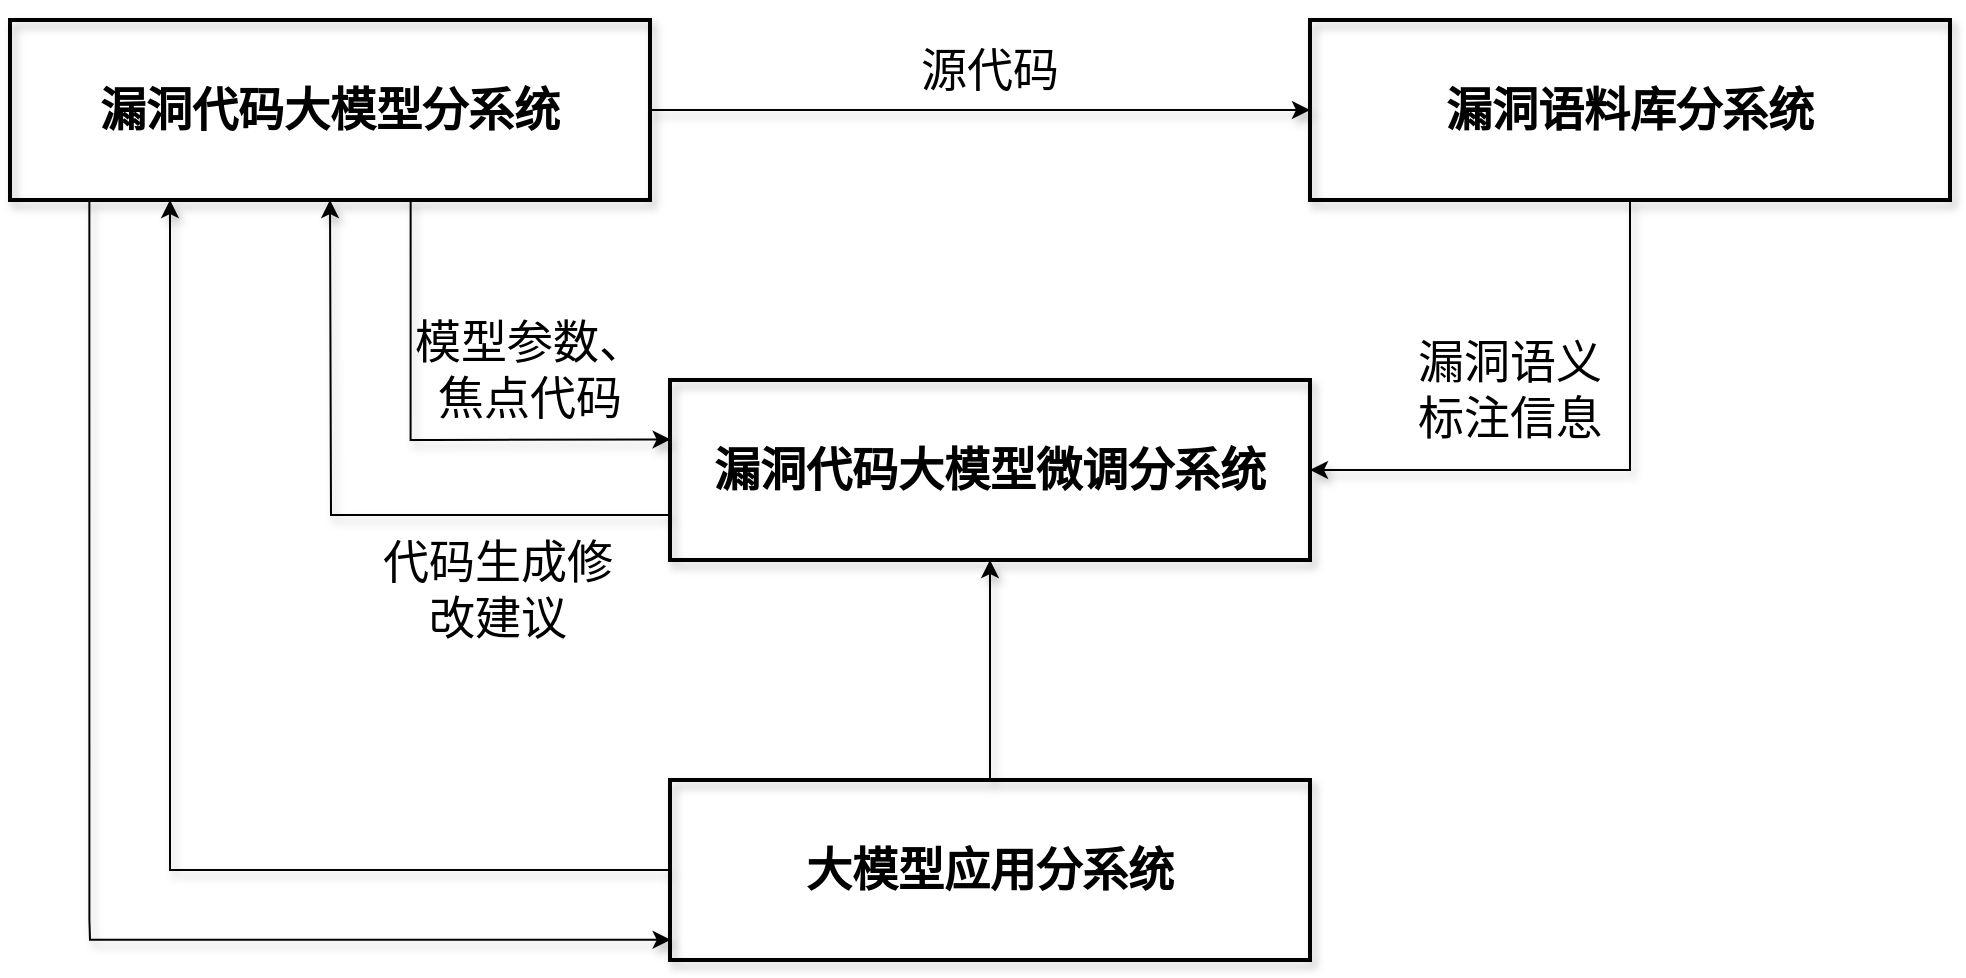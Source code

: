 <mxfile version="24.3.1" type="github">
  <diagram name="第 1 页" id="zFuOqGqEBwxnhchcg1k2">
    <mxGraphModel dx="788" dy="567" grid="1" gridSize="10" guides="1" tooltips="1" connect="1" arrows="1" fold="1" page="1" pageScale="1" pageWidth="827" pageHeight="1169" math="0" shadow="0">
      <root>
        <mxCell id="0" />
        <mxCell id="1" parent="0" />
        <mxCell id="IkZd6Ox4Oat5EpxuOg7n-5" style="edgeStyle=orthogonalEdgeStyle;rounded=0;orthogonalLoop=1;jettySize=auto;html=1;entryX=0;entryY=0.5;entryDx=0;entryDy=0;shadow=1;" edge="1" parent="1" source="IkZd6Ox4Oat5EpxuOg7n-1" target="IkZd6Ox4Oat5EpxuOg7n-3">
          <mxGeometry relative="1" as="geometry" />
        </mxCell>
        <mxCell id="IkZd6Ox4Oat5EpxuOg7n-7" style="edgeStyle=orthogonalEdgeStyle;rounded=0;orthogonalLoop=1;jettySize=auto;html=1;exitX=0.626;exitY=0.997;exitDx=0;exitDy=0;entryX=0.001;entryY=0.33;entryDx=0;entryDy=0;entryPerimeter=0;exitPerimeter=0;shadow=1;" edge="1" parent="1" source="IkZd6Ox4Oat5EpxuOg7n-1" target="IkZd6Ox4Oat5EpxuOg7n-2">
          <mxGeometry relative="1" as="geometry">
            <mxPoint x="410" y="250" as="targetPoint" />
            <Array as="points">
              <mxPoint x="310" y="240" />
              <mxPoint x="320" y="240" />
            </Array>
          </mxGeometry>
        </mxCell>
        <mxCell id="IkZd6Ox4Oat5EpxuOg7n-13" style="edgeStyle=orthogonalEdgeStyle;rounded=0;orthogonalLoop=1;jettySize=auto;html=1;entryX=0.001;entryY=0.888;entryDx=0;entryDy=0;entryPerimeter=0;exitX=0.124;exitY=1.006;exitDx=0;exitDy=0;exitPerimeter=0;shadow=1;" edge="1" parent="1" source="IkZd6Ox4Oat5EpxuOg7n-1" target="IkZd6Ox4Oat5EpxuOg7n-4">
          <mxGeometry relative="1" as="geometry">
            <mxPoint x="158.72" y="110" as="sourcePoint" />
            <mxPoint x="440" y="467.77" as="targetPoint" />
            <Array as="points">
              <mxPoint x="150" y="480" />
              <mxPoint x="150" y="490" />
            </Array>
          </mxGeometry>
        </mxCell>
        <mxCell id="IkZd6Ox4Oat5EpxuOg7n-1" value="漏洞代码大模型分系统" style="rounded=0;whiteSpace=wrap;html=1;strokeWidth=2;gradientColor=default;fillColor=none;shadow=1;fontSize=23;fontFamily=宋体;fontStyle=1" vertex="1" parent="1">
          <mxGeometry x="110" y="30" width="320" height="90" as="geometry" />
        </mxCell>
        <mxCell id="IkZd6Ox4Oat5EpxuOg7n-10" style="edgeStyle=orthogonalEdgeStyle;rounded=0;orthogonalLoop=1;jettySize=auto;html=1;exitX=0;exitY=0.75;exitDx=0;exitDy=0;shadow=1;" edge="1" parent="1" source="IkZd6Ox4Oat5EpxuOg7n-2">
          <mxGeometry relative="1" as="geometry">
            <mxPoint x="270" y="120" as="targetPoint" />
          </mxGeometry>
        </mxCell>
        <mxCell id="IkZd6Ox4Oat5EpxuOg7n-2" value="漏洞代码大模型微调分系统" style="rounded=0;whiteSpace=wrap;html=1;strokeWidth=2;gradientColor=default;fillColor=none;shadow=1;fontSize=23;fontFamily=宋体;fontStyle=1" vertex="1" parent="1">
          <mxGeometry x="440" y="210" width="320" height="90" as="geometry" />
        </mxCell>
        <mxCell id="IkZd6Ox4Oat5EpxuOg7n-6" style="edgeStyle=orthogonalEdgeStyle;rounded=0;orthogonalLoop=1;jettySize=auto;html=1;entryX=1;entryY=0.5;entryDx=0;entryDy=0;shadow=1;" edge="1" parent="1" source="IkZd6Ox4Oat5EpxuOg7n-3" target="IkZd6Ox4Oat5EpxuOg7n-2">
          <mxGeometry relative="1" as="geometry" />
        </mxCell>
        <mxCell id="IkZd6Ox4Oat5EpxuOg7n-3" value="漏洞语料库分系统" style="rounded=0;whiteSpace=wrap;html=1;strokeWidth=2;gradientColor=default;fillColor=none;shadow=1;fontSize=23;fontFamily=宋体;fontStyle=1" vertex="1" parent="1">
          <mxGeometry x="760" y="30" width="320" height="90" as="geometry" />
        </mxCell>
        <mxCell id="IkZd6Ox4Oat5EpxuOg7n-11" style="edgeStyle=orthogonalEdgeStyle;rounded=0;orthogonalLoop=1;jettySize=auto;html=1;entryX=0.5;entryY=1;entryDx=0;entryDy=0;shadow=1;" edge="1" parent="1" source="IkZd6Ox4Oat5EpxuOg7n-4" target="IkZd6Ox4Oat5EpxuOg7n-2">
          <mxGeometry relative="1" as="geometry" />
        </mxCell>
        <mxCell id="IkZd6Ox4Oat5EpxuOg7n-12" style="edgeStyle=orthogonalEdgeStyle;rounded=0;orthogonalLoop=1;jettySize=auto;html=1;entryX=0.25;entryY=1;entryDx=0;entryDy=0;shadow=1;" edge="1" parent="1" source="IkZd6Ox4Oat5EpxuOg7n-4" target="IkZd6Ox4Oat5EpxuOg7n-1">
          <mxGeometry relative="1" as="geometry" />
        </mxCell>
        <mxCell id="IkZd6Ox4Oat5EpxuOg7n-4" value="大模型应用分系统" style="rounded=0;whiteSpace=wrap;html=1;strokeWidth=2;gradientColor=default;fillColor=none;shadow=1;fontSize=23;fontFamily=宋体;fontStyle=1" vertex="1" parent="1">
          <mxGeometry x="440" y="410" width="320" height="90" as="geometry" />
        </mxCell>
        <mxCell id="IkZd6Ox4Oat5EpxuOg7n-14" value="&lt;font style=&quot;font-size: 23px;&quot;&gt;模型参数、焦点代码&lt;/font&gt;" style="text;html=1;align=center;verticalAlign=middle;whiteSpace=wrap;rounded=0;fontFamily=宋体;" vertex="1" parent="1">
          <mxGeometry x="310" y="170" width="120" height="70" as="geometry" />
        </mxCell>
        <mxCell id="IkZd6Ox4Oat5EpxuOg7n-15" value="&lt;span style=&quot;font-size: 23px;&quot;&gt;代码生成修改&lt;/span&gt;&lt;span style=&quot;font-size: 23px; background-color: initial;&quot;&gt;建议&lt;/span&gt;" style="text;html=1;align=center;verticalAlign=middle;whiteSpace=wrap;rounded=0;fontFamily=宋体;" vertex="1" parent="1">
          <mxGeometry x="294" y="280" width="120" height="70" as="geometry" />
        </mxCell>
        <mxCell id="IkZd6Ox4Oat5EpxuOg7n-16" value="&lt;font style=&quot;font-size: 23px;&quot;&gt;源代码&lt;/font&gt;" style="text;html=1;align=center;verticalAlign=middle;whiteSpace=wrap;rounded=0;fontFamily=宋体;" vertex="1" parent="1">
          <mxGeometry x="540" y="20" width="120" height="70" as="geometry" />
        </mxCell>
        <mxCell id="IkZd6Ox4Oat5EpxuOg7n-17" value="&lt;font style=&quot;font-size: 23px;&quot;&gt;漏洞语义&lt;/font&gt;&lt;div&gt;&lt;font style=&quot;font-size: 23px;&quot;&gt;标注&lt;/font&gt;&lt;span style=&quot;font-size: 23px; background-color: initial;&quot;&gt;信息&lt;/span&gt;&lt;/div&gt;" style="text;html=1;align=center;verticalAlign=middle;whiteSpace=wrap;rounded=0;fontFamily=宋体;" vertex="1" parent="1">
          <mxGeometry x="800" y="180" width="120" height="70" as="geometry" />
        </mxCell>
      </root>
    </mxGraphModel>
  </diagram>
</mxfile>
